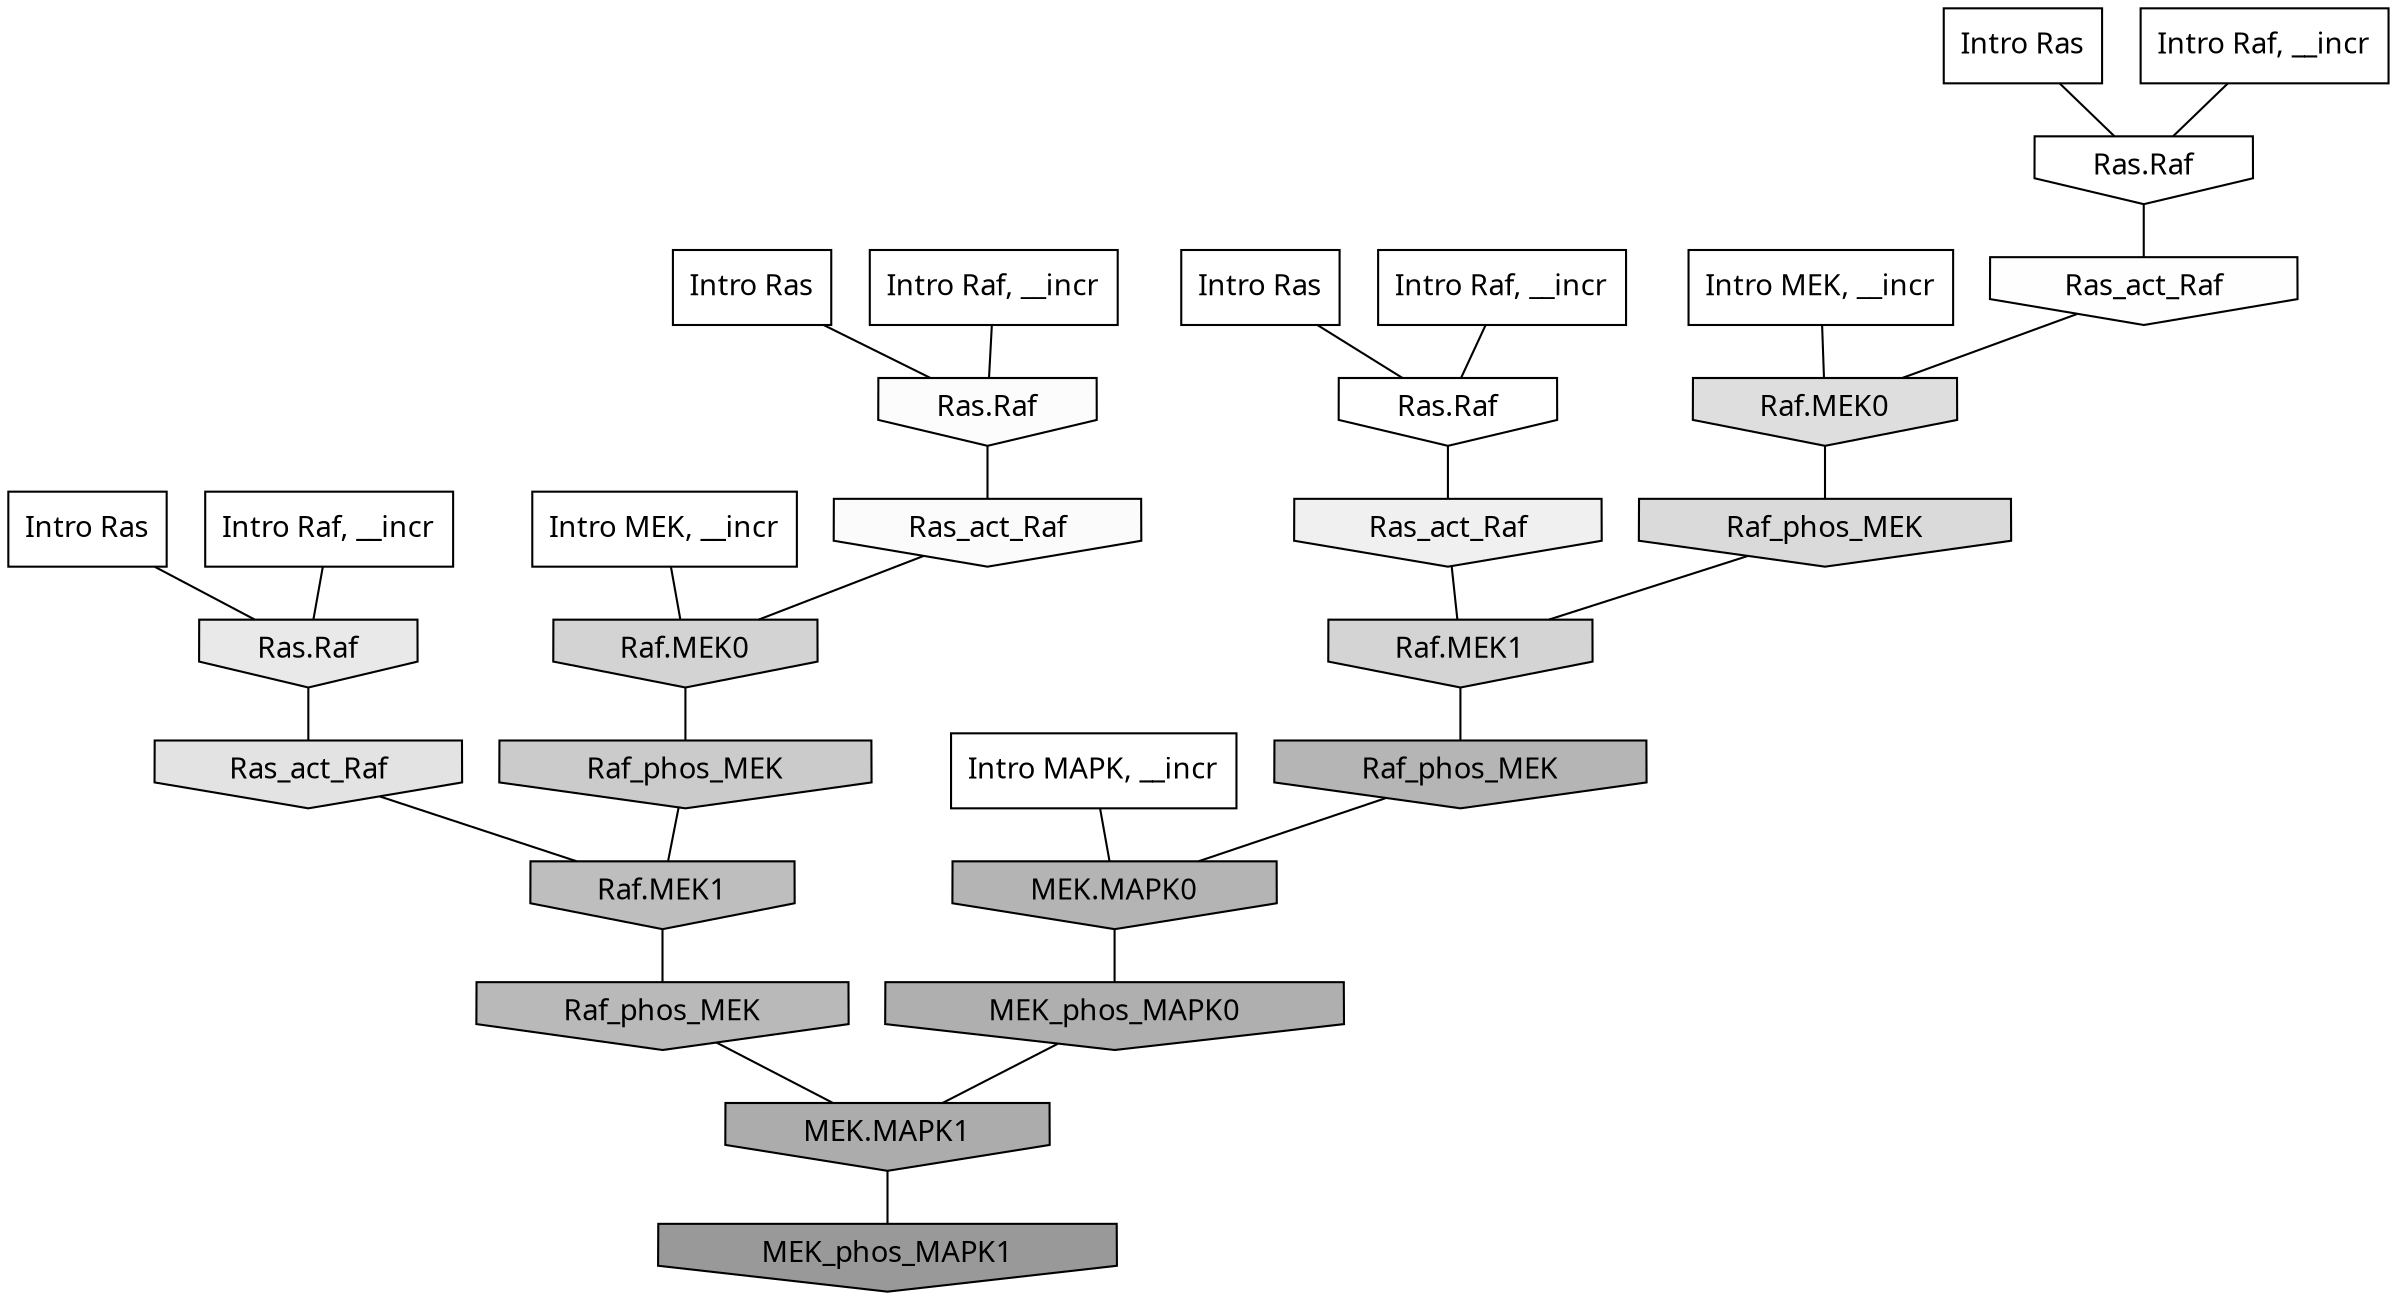 digraph G{
  rankdir="TB";
  ranksep=0.30;
  node [fontname="CMU Serif"];
  edge [fontname="CMU Serif"];
  
  36 [label="Intro Ras", shape=rectangle, style=filled, fillcolor="0.000 0.000 1.000"]
  
  45 [label="Intro Ras", shape=rectangle, style=filled, fillcolor="0.000 0.000 1.000"]
  
  59 [label="Intro Ras", shape=rectangle, style=filled, fillcolor="0.000 0.000 1.000"]
  
  98 [label="Intro Ras", shape=rectangle, style=filled, fillcolor="0.000 0.000 1.000"]
  
  422 [label="Intro Raf, __incr", shape=rectangle, style=filled, fillcolor="0.000 0.000 1.000"]
  
  562 [label="Intro Raf, __incr", shape=rectangle, style=filled, fillcolor="0.000 0.000 1.000"]
  
  609 [label="Intro Raf, __incr", shape=rectangle, style=filled, fillcolor="0.000 0.000 1.000"]
  
  862 [label="Intro Raf, __incr", shape=rectangle, style=filled, fillcolor="0.000 0.000 1.000"]
  
  1558 [label="Intro MEK, __incr", shape=rectangle, style=filled, fillcolor="0.000 0.000 1.000"]
  
  1947 [label="Intro MEK, __incr", shape=rectangle, style=filled, fillcolor="0.000 0.000 1.000"]
  
  2526 [label="Intro MAPK, __incr", shape=rectangle, style=filled, fillcolor="0.000 0.000 1.000"]
  
  3241 [label="Ras.Raf", shape=invhouse, style=filled, fillcolor="0.000 0.000 1.000"]
  
  3293 [label="Ras.Raf", shape=invhouse, style=filled, fillcolor="0.000 0.000 1.000"]
  
  3344 [label="Ras_act_Raf", shape=invhouse, style=filled, fillcolor="0.000 0.000 0.994"]
  
  3391 [label="Ras.Raf", shape=invhouse, style=filled, fillcolor="0.000 0.000 0.987"]
  
  3412 [label="Ras_act_Raf", shape=invhouse, style=filled, fillcolor="0.000 0.000 0.983"]
  
  3693 [label="Ras_act_Raf", shape=invhouse, style=filled, fillcolor="0.000 0.000 0.941"]
  
  4095 [label="Ras.Raf", shape=invhouse, style=filled, fillcolor="0.000 0.000 0.912"]
  
  4350 [label="Ras_act_Raf", shape=invhouse, style=filled, fillcolor="0.000 0.000 0.890"]
  
  4672 [label="Raf.MEK0", shape=invhouse, style=filled, fillcolor="0.000 0.000 0.869"]
  
  4917 [label="Raf_phos_MEK", shape=invhouse, style=filled, fillcolor="0.000 0.000 0.852"]
  
  5274 [label="Raf.MEK1", shape=invhouse, style=filled, fillcolor="0.000 0.000 0.829"]
  
  5284 [label="Raf.MEK0", shape=invhouse, style=filled, fillcolor="0.000 0.000 0.828"]
  
  5864 [label="Raf_phos_MEK", shape=invhouse, style=filled, fillcolor="0.000 0.000 0.793"]
  
  6927 [label="Raf.MEK1", shape=invhouse, style=filled, fillcolor="0.000 0.000 0.743"]
  
  7399 [label="Raf_phos_MEK", shape=invhouse, style=filled, fillcolor="0.000 0.000 0.726"]
  
  7907 [label="Raf_phos_MEK", shape=invhouse, style=filled, fillcolor="0.000 0.000 0.708"]
  
  7969 [label="MEK.MAPK0", shape=invhouse, style=filled, fillcolor="0.000 0.000 0.705"]
  
  8534 [label="MEK_phos_MAPK0", shape=invhouse, style=filled, fillcolor="0.000 0.000 0.687"]
  
  8914 [label="MEK.MAPK1", shape=invhouse, style=filled, fillcolor="0.000 0.000 0.675"]
  
  12228 [label="MEK_phos_MAPK1", shape=invhouse, style=filled, fillcolor="0.000 0.000 0.600"]
  
  
  8914 -> 12228 [dir=none, color="0.000 0.000 0.000"] 
  8534 -> 8914 [dir=none, color="0.000 0.000 0.000"] 
  7969 -> 8534 [dir=none, color="0.000 0.000 0.000"] 
  7907 -> 7969 [dir=none, color="0.000 0.000 0.000"] 
  7399 -> 8914 [dir=none, color="0.000 0.000 0.000"] 
  6927 -> 7399 [dir=none, color="0.000 0.000 0.000"] 
  5864 -> 6927 [dir=none, color="0.000 0.000 0.000"] 
  5284 -> 5864 [dir=none, color="0.000 0.000 0.000"] 
  5274 -> 7907 [dir=none, color="0.000 0.000 0.000"] 
  4917 -> 5274 [dir=none, color="0.000 0.000 0.000"] 
  4672 -> 4917 [dir=none, color="0.000 0.000 0.000"] 
  4350 -> 6927 [dir=none, color="0.000 0.000 0.000"] 
  4095 -> 4350 [dir=none, color="0.000 0.000 0.000"] 
  3693 -> 5274 [dir=none, color="0.000 0.000 0.000"] 
  3412 -> 5284 [dir=none, color="0.000 0.000 0.000"] 
  3391 -> 3412 [dir=none, color="0.000 0.000 0.000"] 
  3344 -> 4672 [dir=none, color="0.000 0.000 0.000"] 
  3293 -> 3344 [dir=none, color="0.000 0.000 0.000"] 
  3241 -> 3693 [dir=none, color="0.000 0.000 0.000"] 
  2526 -> 7969 [dir=none, color="0.000 0.000 0.000"] 
  1947 -> 5284 [dir=none, color="0.000 0.000 0.000"] 
  1558 -> 4672 [dir=none, color="0.000 0.000 0.000"] 
  862 -> 3241 [dir=none, color="0.000 0.000 0.000"] 
  609 -> 3293 [dir=none, color="0.000 0.000 0.000"] 
  562 -> 3391 [dir=none, color="0.000 0.000 0.000"] 
  422 -> 4095 [dir=none, color="0.000 0.000 0.000"] 
  98 -> 3293 [dir=none, color="0.000 0.000 0.000"] 
  59 -> 3391 [dir=none, color="0.000 0.000 0.000"] 
  45 -> 3241 [dir=none, color="0.000 0.000 0.000"] 
  36 -> 4095 [dir=none, color="0.000 0.000 0.000"] 
  
  }

